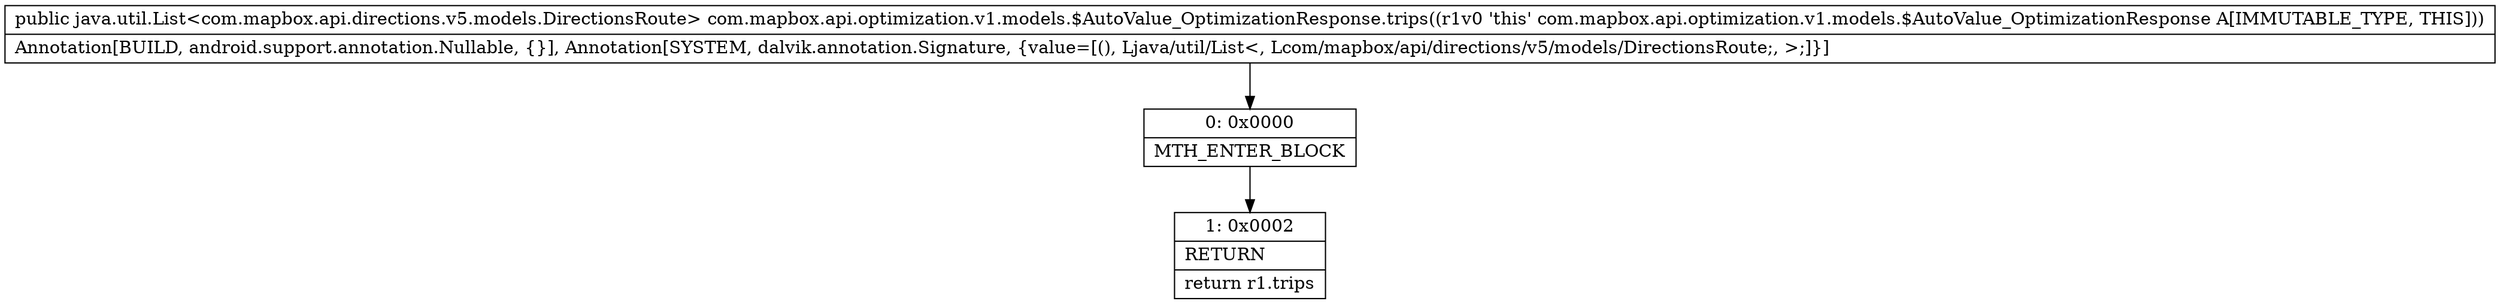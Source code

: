 digraph "CFG forcom.mapbox.api.optimization.v1.models.$AutoValue_OptimizationResponse.trips()Ljava\/util\/List;" {
Node_0 [shape=record,label="{0\:\ 0x0000|MTH_ENTER_BLOCK\l}"];
Node_1 [shape=record,label="{1\:\ 0x0002|RETURN\l|return r1.trips\l}"];
MethodNode[shape=record,label="{public java.util.List\<com.mapbox.api.directions.v5.models.DirectionsRoute\> com.mapbox.api.optimization.v1.models.$AutoValue_OptimizationResponse.trips((r1v0 'this' com.mapbox.api.optimization.v1.models.$AutoValue_OptimizationResponse A[IMMUTABLE_TYPE, THIS]))  | Annotation[BUILD, android.support.annotation.Nullable, \{\}], Annotation[SYSTEM, dalvik.annotation.Signature, \{value=[(), Ljava\/util\/List\<, Lcom\/mapbox\/api\/directions\/v5\/models\/DirectionsRoute;, \>;]\}]\l}"];
MethodNode -> Node_0;
Node_0 -> Node_1;
}

